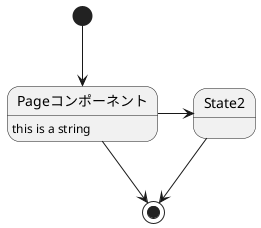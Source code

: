 @startuml nuxtコンポーネント ステート図

[*] --> Pageコンポーネント
Pageコンポーネント --> [*]
Pageコンポーネント : this is a string


Pageコンポーネント -> State2
State2 --> [*]

@enduml
